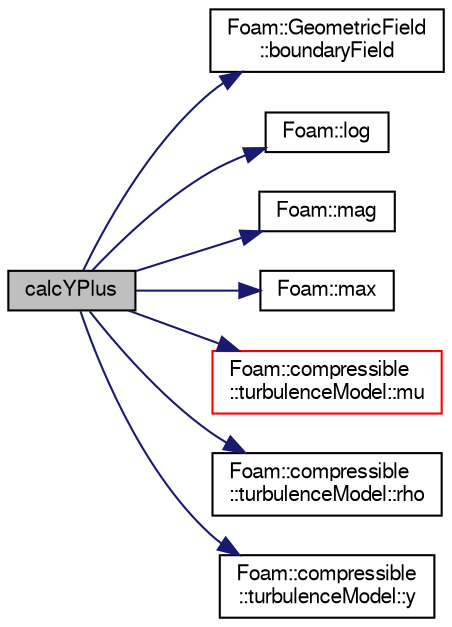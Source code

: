 digraph "calcYPlus"
{
  bgcolor="transparent";
  edge [fontname="FreeSans",fontsize="10",labelfontname="FreeSans",labelfontsize="10"];
  node [fontname="FreeSans",fontsize="10",shape=record];
  rankdir="LR";
  Node16 [label="calcYPlus",height=0.2,width=0.4,color="black", fillcolor="grey75", style="filled", fontcolor="black"];
  Node16 -> Node17 [color="midnightblue",fontsize="10",style="solid",fontname="FreeSans"];
  Node17 [label="Foam::GeometricField\l::boundaryField",height=0.2,width=0.4,color="black",URL="$a22434.html#a3c6c1a789b48ea0c5e8bff64f9c14f2d",tooltip="Return reference to GeometricBoundaryField. "];
  Node16 -> Node18 [color="midnightblue",fontsize="10",style="solid",fontname="FreeSans"];
  Node18 [label="Foam::log",height=0.2,width=0.4,color="black",URL="$a21124.html#a6e89590da9859ad497977e08f110d4b5"];
  Node16 -> Node19 [color="midnightblue",fontsize="10",style="solid",fontname="FreeSans"];
  Node19 [label="Foam::mag",height=0.2,width=0.4,color="black",URL="$a21124.html#a929da2a3fdcf3dacbbe0487d3a330dae"];
  Node16 -> Node20 [color="midnightblue",fontsize="10",style="solid",fontname="FreeSans"];
  Node20 [label="Foam::max",height=0.2,width=0.4,color="black",URL="$a21124.html#ac993e906cf2774ae77e666bc24e81733"];
  Node16 -> Node21 [color="midnightblue",fontsize="10",style="solid",fontname="FreeSans"];
  Node21 [label="Foam::compressible\l::turbulenceModel::mu",height=0.2,width=0.4,color="red",URL="$a30818.html#a54025d7e9635694b562bfb981e31e6da",tooltip="Return the laminar viscosity. "];
  Node16 -> Node23 [color="midnightblue",fontsize="10",style="solid",fontname="FreeSans"];
  Node23 [label="Foam::compressible\l::turbulenceModel::rho",height=0.2,width=0.4,color="black",URL="$a30818.html#a85451bc9acf825ab1d3c3c143714bc38",tooltip="Access function to density field. "];
  Node16 -> Node24 [color="midnightblue",fontsize="10",style="solid",fontname="FreeSans"];
  Node24 [label="Foam::compressible\l::turbulenceModel::y",height=0.2,width=0.4,color="black",URL="$a30818.html#a152c527a6b3137685b03893a7a3a73eb",tooltip="Return the near wall distances. "];
}
